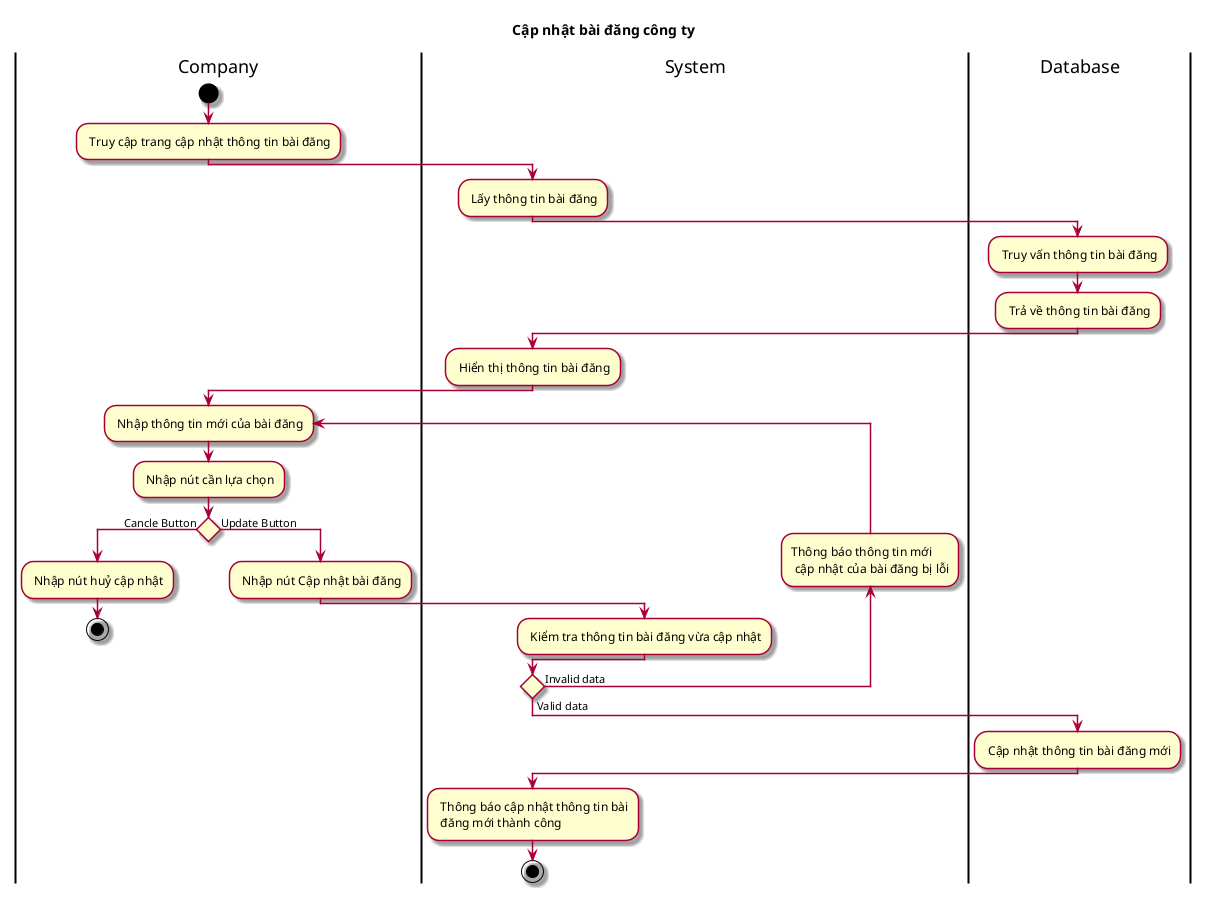 @startuml ActCapNhatBaiDangCongTy

skin rose
title Cập nhật bài đăng công ty

|Company|
start
: Truy cập trang cập nhật thông tin bài đăng;
|System|
: Lấy thông tin bài đăng;
|Database|
: Truy vấn thông tin bài đăng;
: Trả về thông tin bài đăng;
|System|
: Hiển thị thông tin bài đăng;
|Company|
repeat: Nhập thông tin mới của bài đăng;
: Nhập nút cần lựa chọn;
if () then (Cancle Button)
: Nhập nút huỷ cập nhật;
|Company|
stop
else (Update Button)
: Nhập nút Cập nhật bài đăng;
|System|
: Kiểm tra thông tin bài đăng vừa cập nhật;
endif
backward :Thông báo thông tin mới\n cập nhật của bài đăng bị lỗi;
repeat while() is (Invalid data) not (Valid data)
|Database|
: Cập nhật thông tin bài đăng mới;
|System|
: Thông báo cập nhật thông tin bài\n đăng mới thành công;
stop
@enduml
